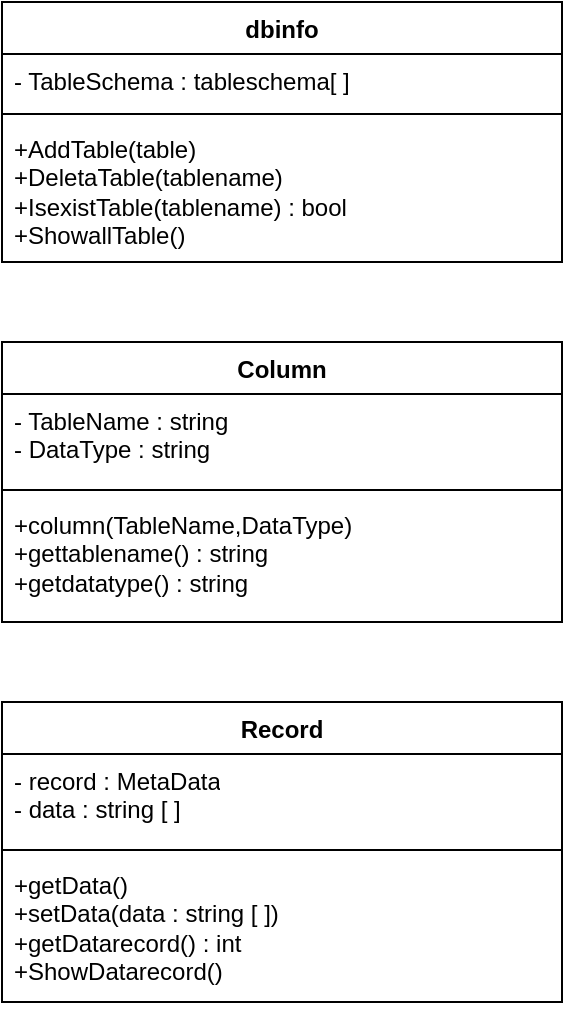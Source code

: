 <mxfile version="26.1.1">
  <diagram id="C5RBs43oDa-KdzZeNtuy" name="Page-1">
    <mxGraphModel dx="1050" dy="621" grid="1" gridSize="10" guides="1" tooltips="1" connect="1" arrows="1" fold="1" page="1" pageScale="1" pageWidth="827" pageHeight="1169" math="0" shadow="0">
      <root>
        <mxCell id="WIyWlLk6GJQsqaUBKTNV-0" />
        <mxCell id="WIyWlLk6GJQsqaUBKTNV-1" parent="WIyWlLk6GJQsqaUBKTNV-0" />
        <mxCell id="qPNl4eomD1uCXlLY7Muh-1" value="dbinfo" style="swimlane;fontStyle=1;align=center;verticalAlign=top;childLayout=stackLayout;horizontal=1;startSize=26;horizontalStack=0;resizeParent=1;resizeParentMax=0;resizeLast=0;collapsible=1;marginBottom=0;whiteSpace=wrap;html=1;movable=1;resizable=1;rotatable=1;deletable=1;editable=1;locked=0;connectable=1;" vertex="1" parent="WIyWlLk6GJQsqaUBKTNV-1">
          <mxGeometry x="30" y="40" width="280" height="130" as="geometry">
            <mxRectangle x="40" y="40" width="100" height="30" as="alternateBounds" />
          </mxGeometry>
        </mxCell>
        <mxCell id="qPNl4eomD1uCXlLY7Muh-2" value="- TableSchema : tableschema[ ]" style="text;strokeColor=none;fillColor=none;align=left;verticalAlign=top;spacingLeft=4;spacingRight=4;overflow=hidden;rotatable=0;points=[[0,0.5],[1,0.5]];portConstraint=eastwest;whiteSpace=wrap;html=1;" vertex="1" parent="qPNl4eomD1uCXlLY7Muh-1">
          <mxGeometry y="26" width="280" height="26" as="geometry" />
        </mxCell>
        <mxCell id="qPNl4eomD1uCXlLY7Muh-3" value="" style="line;strokeWidth=1;fillColor=none;align=left;verticalAlign=middle;spacingTop=-1;spacingLeft=3;spacingRight=3;rotatable=0;labelPosition=right;points=[];portConstraint=eastwest;strokeColor=inherit;" vertex="1" parent="qPNl4eomD1uCXlLY7Muh-1">
          <mxGeometry y="52" width="280" height="8" as="geometry" />
        </mxCell>
        <mxCell id="qPNl4eomD1uCXlLY7Muh-4" value="+AddTable(table)&lt;div&gt;+DeletaTable(tablename)&lt;/div&gt;&lt;div&gt;+IsexistTable(tablename) : bool&lt;/div&gt;&lt;div&gt;+ShowallTable()&lt;/div&gt;" style="text;strokeColor=none;fillColor=none;align=left;verticalAlign=top;spacingLeft=4;spacingRight=4;overflow=hidden;rotatable=0;points=[[0,0.5],[1,0.5]];portConstraint=eastwest;whiteSpace=wrap;html=1;" vertex="1" parent="qPNl4eomD1uCXlLY7Muh-1">
          <mxGeometry y="60" width="280" height="70" as="geometry" />
        </mxCell>
        <mxCell id="qPNl4eomD1uCXlLY7Muh-17" value="Column" style="swimlane;fontStyle=1;align=center;verticalAlign=top;childLayout=stackLayout;horizontal=1;startSize=26;horizontalStack=0;resizeParent=1;resizeParentMax=0;resizeLast=0;collapsible=1;marginBottom=0;whiteSpace=wrap;html=1;" vertex="1" parent="WIyWlLk6GJQsqaUBKTNV-1">
          <mxGeometry x="30" y="210" width="280" height="140" as="geometry" />
        </mxCell>
        <mxCell id="qPNl4eomD1uCXlLY7Muh-18" value="- TableName : string&lt;div&gt;- DataType : string&lt;/div&gt;" style="text;strokeColor=none;fillColor=none;align=left;verticalAlign=top;spacingLeft=4;spacingRight=4;overflow=hidden;rotatable=0;points=[[0,0.5],[1,0.5]];portConstraint=eastwest;whiteSpace=wrap;html=1;" vertex="1" parent="qPNl4eomD1uCXlLY7Muh-17">
          <mxGeometry y="26" width="280" height="44" as="geometry" />
        </mxCell>
        <mxCell id="qPNl4eomD1uCXlLY7Muh-19" value="" style="line;strokeWidth=1;fillColor=none;align=left;verticalAlign=middle;spacingTop=-1;spacingLeft=3;spacingRight=3;rotatable=0;labelPosition=right;points=[];portConstraint=eastwest;strokeColor=inherit;" vertex="1" parent="qPNl4eomD1uCXlLY7Muh-17">
          <mxGeometry y="70" width="280" height="8" as="geometry" />
        </mxCell>
        <mxCell id="qPNl4eomD1uCXlLY7Muh-20" value="+column(TableName,DataType)&lt;div&gt;+gettablename() : string&lt;div&gt;+getdatatype() : string&lt;/div&gt;&lt;/div&gt;" style="text;strokeColor=none;fillColor=none;align=left;verticalAlign=top;spacingLeft=4;spacingRight=4;overflow=hidden;rotatable=0;points=[[0,0.5],[1,0.5]];portConstraint=eastwest;whiteSpace=wrap;html=1;" vertex="1" parent="qPNl4eomD1uCXlLY7Muh-17">
          <mxGeometry y="78" width="280" height="62" as="geometry" />
        </mxCell>
        <mxCell id="qPNl4eomD1uCXlLY7Muh-21" value="Record" style="swimlane;fontStyle=1;align=center;verticalAlign=top;childLayout=stackLayout;horizontal=1;startSize=26;horizontalStack=0;resizeParent=1;resizeParentMax=0;resizeLast=0;collapsible=1;marginBottom=0;whiteSpace=wrap;html=1;" vertex="1" parent="WIyWlLk6GJQsqaUBKTNV-1">
          <mxGeometry x="30" y="390" width="280" height="150" as="geometry" />
        </mxCell>
        <mxCell id="qPNl4eomD1uCXlLY7Muh-22" value="- record : MetaData&lt;div&gt;- data : string [ ]&lt;/div&gt;" style="text;strokeColor=none;fillColor=none;align=left;verticalAlign=top;spacingLeft=4;spacingRight=4;overflow=hidden;rotatable=0;points=[[0,0.5],[1,0.5]];portConstraint=eastwest;whiteSpace=wrap;html=1;" vertex="1" parent="qPNl4eomD1uCXlLY7Muh-21">
          <mxGeometry y="26" width="280" height="44" as="geometry" />
        </mxCell>
        <mxCell id="qPNl4eomD1uCXlLY7Muh-23" value="" style="line;strokeWidth=1;fillColor=none;align=left;verticalAlign=middle;spacingTop=-1;spacingLeft=3;spacingRight=3;rotatable=0;labelPosition=right;points=[];portConstraint=eastwest;strokeColor=inherit;" vertex="1" parent="qPNl4eomD1uCXlLY7Muh-21">
          <mxGeometry y="70" width="280" height="8" as="geometry" />
        </mxCell>
        <mxCell id="qPNl4eomD1uCXlLY7Muh-24" value="+getData()&lt;div&gt;+setData(&lt;span style=&quot;background-color: transparent; color: light-dark(rgb(0, 0, 0), rgb(255, 255, 255));&quot;&gt;data : string [ ])&lt;/span&gt;&lt;/div&gt;&lt;div&gt;&lt;span style=&quot;background-color: transparent; color: light-dark(rgb(0, 0, 0), rgb(255, 255, 255));&quot;&gt;+getDatarecord() : int&lt;/span&gt;&lt;/div&gt;&lt;div&gt;&lt;span style=&quot;background-color: transparent; color: light-dark(rgb(0, 0, 0), rgb(255, 255, 255));&quot;&gt;+ShowDatarecord()&lt;/span&gt;&lt;/div&gt;" style="text;strokeColor=none;fillColor=none;align=left;verticalAlign=top;spacingLeft=4;spacingRight=4;overflow=hidden;rotatable=0;points=[[0,0.5],[1,0.5]];portConstraint=eastwest;whiteSpace=wrap;html=1;" vertex="1" parent="qPNl4eomD1uCXlLY7Muh-21">
          <mxGeometry y="78" width="280" height="72" as="geometry" />
        </mxCell>
      </root>
    </mxGraphModel>
  </diagram>
</mxfile>
